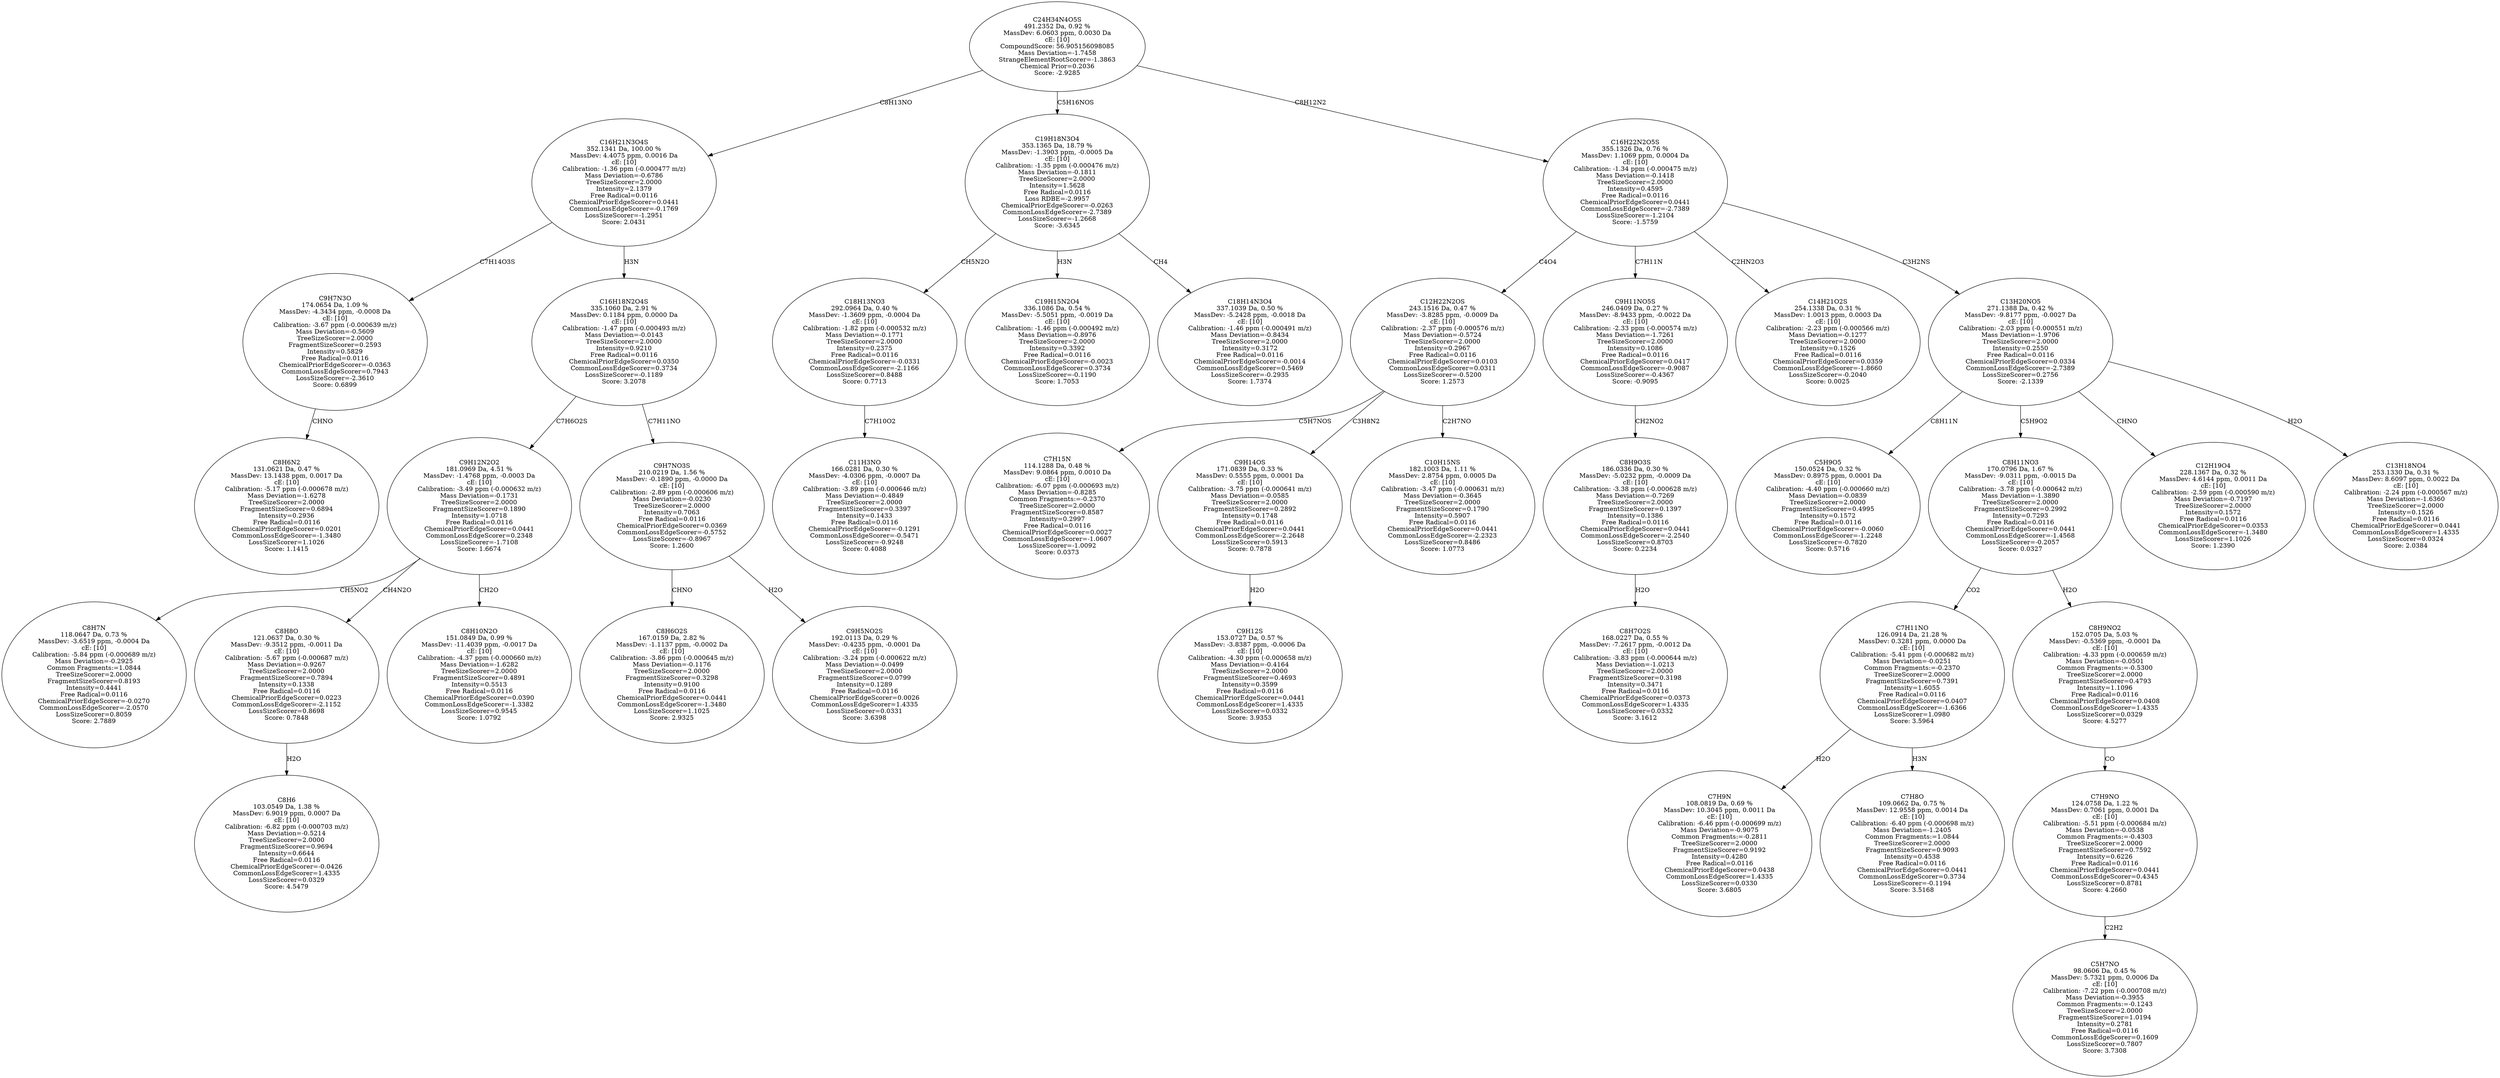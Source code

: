 strict digraph {
v1 [label="C8H6N2\n131.0621 Da, 0.47 %\nMassDev: 13.1438 ppm, 0.0017 Da\ncE: [10]\nCalibration: -5.17 ppm (-0.000678 m/z)\nMass Deviation=-1.6278\nTreeSizeScorer=2.0000\nFragmentSizeScorer=0.6894\nIntensity=0.2936\nFree Radical=0.0116\nChemicalPriorEdgeScorer=0.0201\nCommonLossEdgeScorer=-1.3480\nLossSizeScorer=1.1026\nScore: 1.1415"];
v2 [label="C9H7N3O\n174.0654 Da, 1.09 %\nMassDev: -4.3434 ppm, -0.0008 Da\ncE: [10]\nCalibration: -3.67 ppm (-0.000639 m/z)\nMass Deviation=-0.5609\nTreeSizeScorer=2.0000\nFragmentSizeScorer=0.2593\nIntensity=0.5829\nFree Radical=0.0116\nChemicalPriorEdgeScorer=-0.0363\nCommonLossEdgeScorer=0.7943\nLossSizeScorer=-2.3610\nScore: 0.6899"];
v3 [label="C8H7N\n118.0647 Da, 0.73 %\nMassDev: -3.6519 ppm, -0.0004 Da\ncE: [10]\nCalibration: -5.84 ppm (-0.000689 m/z)\nMass Deviation=-0.2925\nCommon Fragments:=1.0844\nTreeSizeScorer=2.0000\nFragmentSizeScorer=0.8193\nIntensity=0.4441\nFree Radical=0.0116\nChemicalPriorEdgeScorer=-0.0270\nCommonLossEdgeScorer=-2.0570\nLossSizeScorer=0.8059\nScore: 2.7889"];
v4 [label="C8H6\n103.0549 Da, 1.38 %\nMassDev: 6.9019 ppm, 0.0007 Da\ncE: [10]\nCalibration: -6.82 ppm (-0.000703 m/z)\nMass Deviation=-0.5214\nTreeSizeScorer=2.0000\nFragmentSizeScorer=0.9694\nIntensity=0.6644\nFree Radical=0.0116\nChemicalPriorEdgeScorer=-0.0426\nCommonLossEdgeScorer=1.4335\nLossSizeScorer=0.0329\nScore: 4.5479"];
v5 [label="C8H8O\n121.0637 Da, 0.30 %\nMassDev: -9.3512 ppm, -0.0011 Da\ncE: [10]\nCalibration: -5.67 ppm (-0.000687 m/z)\nMass Deviation=-0.9267\nTreeSizeScorer=2.0000\nFragmentSizeScorer=0.7894\nIntensity=0.1338\nFree Radical=0.0116\nChemicalPriorEdgeScorer=0.0223\nCommonLossEdgeScorer=-2.1152\nLossSizeScorer=0.8698\nScore: 0.7848"];
v6 [label="C8H10N2O\n151.0849 Da, 0.99 %\nMassDev: -11.4039 ppm, -0.0017 Da\ncE: [10]\nCalibration: -4.37 ppm (-0.000660 m/z)\nMass Deviation=-1.6282\nTreeSizeScorer=2.0000\nFragmentSizeScorer=0.4891\nIntensity=0.5513\nFree Radical=0.0116\nChemicalPriorEdgeScorer=0.0390\nCommonLossEdgeScorer=-1.3382\nLossSizeScorer=0.9545\nScore: 1.0792"];
v7 [label="C9H12N2O2\n181.0969 Da, 4.51 %\nMassDev: -1.4768 ppm, -0.0003 Da\ncE: [10]\nCalibration: -3.49 ppm (-0.000632 m/z)\nMass Deviation=-0.1731\nTreeSizeScorer=2.0000\nFragmentSizeScorer=0.1890\nIntensity=1.0718\nFree Radical=0.0116\nChemicalPriorEdgeScorer=0.0441\nCommonLossEdgeScorer=0.2348\nLossSizeScorer=-1.7108\nScore: 1.6674"];
v8 [label="C8H6O2S\n167.0159 Da, 2.82 %\nMassDev: -1.1137 ppm, -0.0002 Da\ncE: [10]\nCalibration: -3.86 ppm (-0.000645 m/z)\nMass Deviation=-0.1176\nTreeSizeScorer=2.0000\nFragmentSizeScorer=0.3298\nIntensity=0.9100\nFree Radical=0.0116\nChemicalPriorEdgeScorer=0.0441\nCommonLossEdgeScorer=-1.3480\nLossSizeScorer=1.1025\nScore: 2.9325"];
v9 [label="C9H5NO2S\n192.0113 Da, 0.29 %\nMassDev: -0.4235 ppm, -0.0001 Da\ncE: [10]\nCalibration: -3.24 ppm (-0.000622 m/z)\nMass Deviation=-0.0499\nTreeSizeScorer=2.0000\nFragmentSizeScorer=0.0799\nIntensity=0.1289\nFree Radical=0.0116\nChemicalPriorEdgeScorer=0.0026\nCommonLossEdgeScorer=1.4335\nLossSizeScorer=0.0331\nScore: 3.6398"];
v10 [label="C9H7NO3S\n210.0219 Da, 1.56 %\nMassDev: -0.1890 ppm, -0.0000 Da\ncE: [10]\nCalibration: -2.89 ppm (-0.000606 m/z)\nMass Deviation=-0.0230\nTreeSizeScorer=2.0000\nIntensity=0.7063\nFree Radical=0.0116\nChemicalPriorEdgeScorer=0.0369\nCommonLossEdgeScorer=-0.5752\nLossSizeScorer=-0.8967\nScore: 1.2600"];
v11 [label="C16H18N2O4S\n335.1060 Da, 2.91 %\nMassDev: 0.1184 ppm, 0.0000 Da\ncE: [10]\nCalibration: -1.47 ppm (-0.000493 m/z)\nMass Deviation=-0.0143\nTreeSizeScorer=2.0000\nIntensity=0.9210\nFree Radical=0.0116\nChemicalPriorEdgeScorer=0.0350\nCommonLossEdgeScorer=0.3734\nLossSizeScorer=-0.1189\nScore: 3.2078"];
v12 [label="C16H21N3O4S\n352.1341 Da, 100.00 %\nMassDev: 4.4075 ppm, 0.0016 Da\ncE: [10]\nCalibration: -1.36 ppm (-0.000477 m/z)\nMass Deviation=-0.6786\nTreeSizeScorer=2.0000\nIntensity=2.1379\nFree Radical=0.0116\nChemicalPriorEdgeScorer=0.0441\nCommonLossEdgeScorer=-0.1769\nLossSizeScorer=-1.2951\nScore: 2.0431"];
v13 [label="C11H3NO\n166.0281 Da, 0.30 %\nMassDev: -4.0306 ppm, -0.0007 Da\ncE: [10]\nCalibration: -3.89 ppm (-0.000646 m/z)\nMass Deviation=-0.4849\nTreeSizeScorer=2.0000\nFragmentSizeScorer=0.3397\nIntensity=0.1433\nFree Radical=0.0116\nChemicalPriorEdgeScorer=-0.1291\nCommonLossEdgeScorer=-0.5471\nLossSizeScorer=-0.9248\nScore: 0.4088"];
v14 [label="C18H13NO3\n292.0964 Da, 0.40 %\nMassDev: -1.3609 ppm, -0.0004 Da\ncE: [10]\nCalibration: -1.82 ppm (-0.000532 m/z)\nMass Deviation=-0.1771\nTreeSizeScorer=2.0000\nIntensity=0.2375\nFree Radical=0.0116\nChemicalPriorEdgeScorer=-0.0331\nCommonLossEdgeScorer=-2.1166\nLossSizeScorer=0.8488\nScore: 0.7713"];
v15 [label="C19H15N2O4\n336.1086 Da, 0.54 %\nMassDev: -5.5051 ppm, -0.0019 Da\ncE: [10]\nCalibration: -1.46 ppm (-0.000492 m/z)\nMass Deviation=-0.8976\nTreeSizeScorer=2.0000\nIntensity=0.3392\nFree Radical=0.0116\nChemicalPriorEdgeScorer=-0.0023\nCommonLossEdgeScorer=0.3734\nLossSizeScorer=-0.1190\nScore: 1.7053"];
v16 [label="C18H14N3O4\n337.1039 Da, 0.50 %\nMassDev: -5.2428 ppm, -0.0018 Da\ncE: [10]\nCalibration: -1.46 ppm (-0.000491 m/z)\nMass Deviation=-0.8434\nTreeSizeScorer=2.0000\nIntensity=0.3172\nFree Radical=0.0116\nChemicalPriorEdgeScorer=-0.0014\nCommonLossEdgeScorer=0.5469\nLossSizeScorer=-0.2935\nScore: 1.7374"];
v17 [label="C19H18N3O4\n353.1365 Da, 18.79 %\nMassDev: -1.3903 ppm, -0.0005 Da\ncE: [10]\nCalibration: -1.35 ppm (-0.000476 m/z)\nMass Deviation=-0.1811\nTreeSizeScorer=2.0000\nIntensity=1.5628\nFree Radical=0.0116\nLoss RDBE=-2.9957\nChemicalPriorEdgeScorer=-0.0263\nCommonLossEdgeScorer=-2.7389\nLossSizeScorer=-1.2668\nScore: -3.6345"];
v18 [label="C7H15N\n114.1288 Da, 0.48 %\nMassDev: 9.0864 ppm, 0.0010 Da\ncE: [10]\nCalibration: -6.07 ppm (-0.000693 m/z)\nMass Deviation=-0.8285\nCommon Fragments:=-0.2370\nTreeSizeScorer=2.0000\nFragmentSizeScorer=0.8587\nIntensity=0.2997\nFree Radical=0.0116\nChemicalPriorEdgeScorer=0.0027\nCommonLossEdgeScorer=-1.0607\nLossSizeScorer=-1.0092\nScore: 0.0373"];
v19 [label="C9H12S\n153.0727 Da, 0.57 %\nMassDev: -3.8387 ppm, -0.0006 Da\ncE: [10]\nCalibration: -4.30 ppm (-0.000658 m/z)\nMass Deviation=-0.4164\nTreeSizeScorer=2.0000\nFragmentSizeScorer=0.4693\nIntensity=0.3599\nFree Radical=0.0116\nChemicalPriorEdgeScorer=0.0441\nCommonLossEdgeScorer=1.4335\nLossSizeScorer=0.0332\nScore: 3.9353"];
v20 [label="C9H14OS\n171.0839 Da, 0.33 %\nMassDev: 0.5555 ppm, 0.0001 Da\ncE: [10]\nCalibration: -3.75 ppm (-0.000641 m/z)\nMass Deviation=-0.0585\nTreeSizeScorer=2.0000\nFragmentSizeScorer=0.2892\nIntensity=0.1748\nFree Radical=0.0116\nChemicalPriorEdgeScorer=0.0441\nCommonLossEdgeScorer=-2.2648\nLossSizeScorer=0.5913\nScore: 0.7878"];
v21 [label="C10H15NS\n182.1003 Da, 1.11 %\nMassDev: 2.8754 ppm, 0.0005 Da\ncE: [10]\nCalibration: -3.47 ppm (-0.000631 m/z)\nMass Deviation=-0.3645\nTreeSizeScorer=2.0000\nFragmentSizeScorer=0.1790\nIntensity=0.5907\nFree Radical=0.0116\nChemicalPriorEdgeScorer=0.0441\nCommonLossEdgeScorer=-2.2323\nLossSizeScorer=0.8486\nScore: 1.0773"];
v22 [label="C12H22N2OS\n243.1516 Da, 0.47 %\nMassDev: -3.8285 ppm, -0.0009 Da\ncE: [10]\nCalibration: -2.37 ppm (-0.000576 m/z)\nMass Deviation=-0.5724\nTreeSizeScorer=2.0000\nIntensity=0.2967\nFree Radical=0.0116\nChemicalPriorEdgeScorer=0.0103\nCommonLossEdgeScorer=0.0311\nLossSizeScorer=-0.5200\nScore: 1.2573"];
v23 [label="C8H7O2S\n168.0227 Da, 0.55 %\nMassDev: -7.2617 ppm, -0.0012 Da\ncE: [10]\nCalibration: -3.83 ppm (-0.000644 m/z)\nMass Deviation=-1.0213\nTreeSizeScorer=2.0000\nFragmentSizeScorer=0.3198\nIntensity=0.3471\nFree Radical=0.0116\nChemicalPriorEdgeScorer=0.0373\nCommonLossEdgeScorer=1.4335\nLossSizeScorer=0.0332\nScore: 3.1612"];
v24 [label="C8H9O3S\n186.0336 Da, 0.30 %\nMassDev: -5.0232 ppm, -0.0009 Da\ncE: [10]\nCalibration: -3.38 ppm (-0.000628 m/z)\nMass Deviation=-0.7269\nTreeSizeScorer=2.0000\nFragmentSizeScorer=0.1397\nIntensity=0.1386\nFree Radical=0.0116\nChemicalPriorEdgeScorer=0.0441\nCommonLossEdgeScorer=-2.2540\nLossSizeScorer=0.8703\nScore: 0.2234"];
v25 [label="C9H11NO5S\n246.0409 Da, 0.27 %\nMassDev: -8.9433 ppm, -0.0022 Da\ncE: [10]\nCalibration: -2.33 ppm (-0.000574 m/z)\nMass Deviation=-1.7261\nTreeSizeScorer=2.0000\nIntensity=0.1086\nFree Radical=0.0116\nChemicalPriorEdgeScorer=0.0417\nCommonLossEdgeScorer=-0.9087\nLossSizeScorer=-0.4367\nScore: -0.9095"];
v26 [label="C14H21O2S\n254.1338 Da, 0.31 %\nMassDev: 1.0013 ppm, 0.0003 Da\ncE: [10]\nCalibration: -2.23 ppm (-0.000566 m/z)\nMass Deviation=-0.1277\nTreeSizeScorer=2.0000\nIntensity=0.1526\nFree Radical=0.0116\nChemicalPriorEdgeScorer=0.0359\nCommonLossEdgeScorer=-1.8660\nLossSizeScorer=-0.2040\nScore: 0.0025"];
v27 [label="C5H9O5\n150.0524 Da, 0.32 %\nMassDev: 0.8975 ppm, 0.0001 Da\ncE: [10]\nCalibration: -4.40 ppm (-0.000660 m/z)\nMass Deviation=-0.0839\nTreeSizeScorer=2.0000\nFragmentSizeScorer=0.4995\nIntensity=0.1572\nFree Radical=0.0116\nChemicalPriorEdgeScorer=-0.0060\nCommonLossEdgeScorer=-1.2248\nLossSizeScorer=-0.7820\nScore: 0.5716"];
v28 [label="C7H9N\n108.0819 Da, 0.69 %\nMassDev: 10.3045 ppm, 0.0011 Da\ncE: [10]\nCalibration: -6.46 ppm (-0.000699 m/z)\nMass Deviation=-0.9075\nCommon Fragments:=-0.2811\nTreeSizeScorer=2.0000\nFragmentSizeScorer=0.9192\nIntensity=0.4280\nFree Radical=0.0116\nChemicalPriorEdgeScorer=0.0438\nCommonLossEdgeScorer=1.4335\nLossSizeScorer=0.0330\nScore: 3.6805"];
v29 [label="C7H8O\n109.0662 Da, 0.75 %\nMassDev: 12.9558 ppm, 0.0014 Da\ncE: [10]\nCalibration: -6.40 ppm (-0.000698 m/z)\nMass Deviation=-1.2405\nCommon Fragments:=1.0844\nTreeSizeScorer=2.0000\nFragmentSizeScorer=0.9093\nIntensity=0.4538\nFree Radical=0.0116\nChemicalPriorEdgeScorer=0.0441\nCommonLossEdgeScorer=0.3734\nLossSizeScorer=-0.1194\nScore: 3.5168"];
v30 [label="C7H11NO\n126.0914 Da, 21.28 %\nMassDev: 0.3281 ppm, 0.0000 Da\ncE: [10]\nCalibration: -5.41 ppm (-0.000682 m/z)\nMass Deviation=-0.0251\nCommon Fragments:=-0.2370\nTreeSizeScorer=2.0000\nFragmentSizeScorer=0.7391\nIntensity=1.6055\nFree Radical=0.0116\nChemicalPriorEdgeScorer=0.0407\nCommonLossEdgeScorer=-1.6366\nLossSizeScorer=1.0980\nScore: 3.5964"];
v31 [label="C5H7NO\n98.0606 Da, 0.45 %\nMassDev: 5.7321 ppm, 0.0006 Da\ncE: [10]\nCalibration: -7.22 ppm (-0.000708 m/z)\nMass Deviation=-0.3955\nCommon Fragments:=-0.1243\nTreeSizeScorer=2.0000\nFragmentSizeScorer=1.0194\nIntensity=0.2781\nFree Radical=0.0116\nCommonLossEdgeScorer=0.1609\nLossSizeScorer=0.7807\nScore: 3.7308"];
v32 [label="C7H9NO\n124.0758 Da, 1.22 %\nMassDev: 0.7061 ppm, 0.0001 Da\ncE: [10]\nCalibration: -5.51 ppm (-0.000684 m/z)\nMass Deviation=-0.0538\nCommon Fragments:=-0.4303\nTreeSizeScorer=2.0000\nFragmentSizeScorer=0.7592\nIntensity=0.6226\nFree Radical=0.0116\nChemicalPriorEdgeScorer=0.0441\nCommonLossEdgeScorer=0.4345\nLossSizeScorer=0.8781\nScore: 4.2660"];
v33 [label="C8H9NO2\n152.0705 Da, 5.03 %\nMassDev: -0.5369 ppm, -0.0001 Da\ncE: [10]\nCalibration: -4.33 ppm (-0.000659 m/z)\nMass Deviation=-0.0501\nCommon Fragments:=-0.5300\nTreeSizeScorer=2.0000\nFragmentSizeScorer=0.4793\nIntensity=1.1096\nFree Radical=0.0116\nChemicalPriorEdgeScorer=0.0408\nCommonLossEdgeScorer=1.4335\nLossSizeScorer=0.0329\nScore: 4.5277"];
v34 [label="C8H11NO3\n170.0796 Da, 1.67 %\nMassDev: -9.0311 ppm, -0.0015 Da\ncE: [10]\nCalibration: -3.78 ppm (-0.000642 m/z)\nMass Deviation=-1.3890\nTreeSizeScorer=2.0000\nFragmentSizeScorer=0.2992\nIntensity=0.7293\nFree Radical=0.0116\nChemicalPriorEdgeScorer=0.0441\nCommonLossEdgeScorer=-1.4568\nLossSizeScorer=-0.2057\nScore: 0.0327"];
v35 [label="C12H19O4\n228.1367 Da, 0.32 %\nMassDev: 4.6144 ppm, 0.0011 Da\ncE: [10]\nCalibration: -2.59 ppm (-0.000590 m/z)\nMass Deviation=-0.7197\nTreeSizeScorer=2.0000\nIntensity=0.1572\nFree Radical=0.0116\nChemicalPriorEdgeScorer=0.0353\nCommonLossEdgeScorer=-1.3480\nLossSizeScorer=1.1026\nScore: 1.2390"];
v36 [label="C13H18NO4\n253.1330 Da, 0.31 %\nMassDev: 8.6097 ppm, 0.0022 Da\ncE: [10]\nCalibration: -2.24 ppm (-0.000567 m/z)\nMass Deviation=-1.6360\nTreeSizeScorer=2.0000\nIntensity=0.1526\nFree Radical=0.0116\nChemicalPriorEdgeScorer=0.0441\nCommonLossEdgeScorer=1.4335\nLossSizeScorer=0.0324\nScore: 2.0384"];
v37 [label="C13H20NO5\n271.1388 Da, 0.42 %\nMassDev: -9.8177 ppm, -0.0027 Da\ncE: [10]\nCalibration: -2.03 ppm (-0.000551 m/z)\nMass Deviation=-1.9706\nTreeSizeScorer=2.0000\nIntensity=0.2550\nFree Radical=0.0116\nChemicalPriorEdgeScorer=0.0334\nCommonLossEdgeScorer=-2.7389\nLossSizeScorer=0.2756\nScore: -2.1339"];
v38 [label="C16H22N2O5S\n355.1326 Da, 0.76 %\nMassDev: 1.1069 ppm, 0.0004 Da\ncE: [10]\nCalibration: -1.34 ppm (-0.000475 m/z)\nMass Deviation=-0.1418\nTreeSizeScorer=2.0000\nIntensity=0.4595\nFree Radical=0.0116\nChemicalPriorEdgeScorer=0.0441\nCommonLossEdgeScorer=-2.7389\nLossSizeScorer=-1.2104\nScore: -1.5759"];
v39 [label="C24H34N4O5S\n491.2352 Da, 0.92 %\nMassDev: 6.0603 ppm, 0.0030 Da\ncE: [10]\nCompoundScore: 56.905156098085\nMass Deviation=-1.7458\nStrangeElementRootScorer=-1.3863\nChemical Prior=0.2036\nScore: -2.9285"];
v2 -> v1 [label="CHNO"];
v12 -> v2 [label="C7H14O3S"];
v7 -> v3 [label="CH5NO2"];
v5 -> v4 [label="H2O"];
v7 -> v5 [label="CH4N2O"];
v7 -> v6 [label="CH2O"];
v11 -> v7 [label="C7H6O2S"];
v10 -> v8 [label="CHNO"];
v10 -> v9 [label="H2O"];
v11 -> v10 [label="C7H11NO"];
v12 -> v11 [label="H3N"];
v39 -> v12 [label="C8H13NO"];
v14 -> v13 [label="C7H10O2"];
v17 -> v14 [label="CH5N2O"];
v17 -> v15 [label="H3N"];
v17 -> v16 [label="CH4"];
v39 -> v17 [label="C5H16NOS"];
v22 -> v18 [label="C5H7NOS"];
v20 -> v19 [label="H2O"];
v22 -> v20 [label="C3H8N2"];
v22 -> v21 [label="C2H7NO"];
v38 -> v22 [label="C4O4"];
v24 -> v23 [label="H2O"];
v25 -> v24 [label="CH2NO2"];
v38 -> v25 [label="C7H11N"];
v38 -> v26 [label="C2HN2O3"];
v37 -> v27 [label="C8H11N"];
v30 -> v28 [label="H2O"];
v30 -> v29 [label="H3N"];
v34 -> v30 [label="CO2"];
v32 -> v31 [label="C2H2"];
v33 -> v32 [label="CO"];
v34 -> v33 [label="H2O"];
v37 -> v34 [label="C5H9O2"];
v37 -> v35 [label="CHNO"];
v37 -> v36 [label="H2O"];
v38 -> v37 [label="C3H2NS"];
v39 -> v38 [label="C8H12N2"];
}